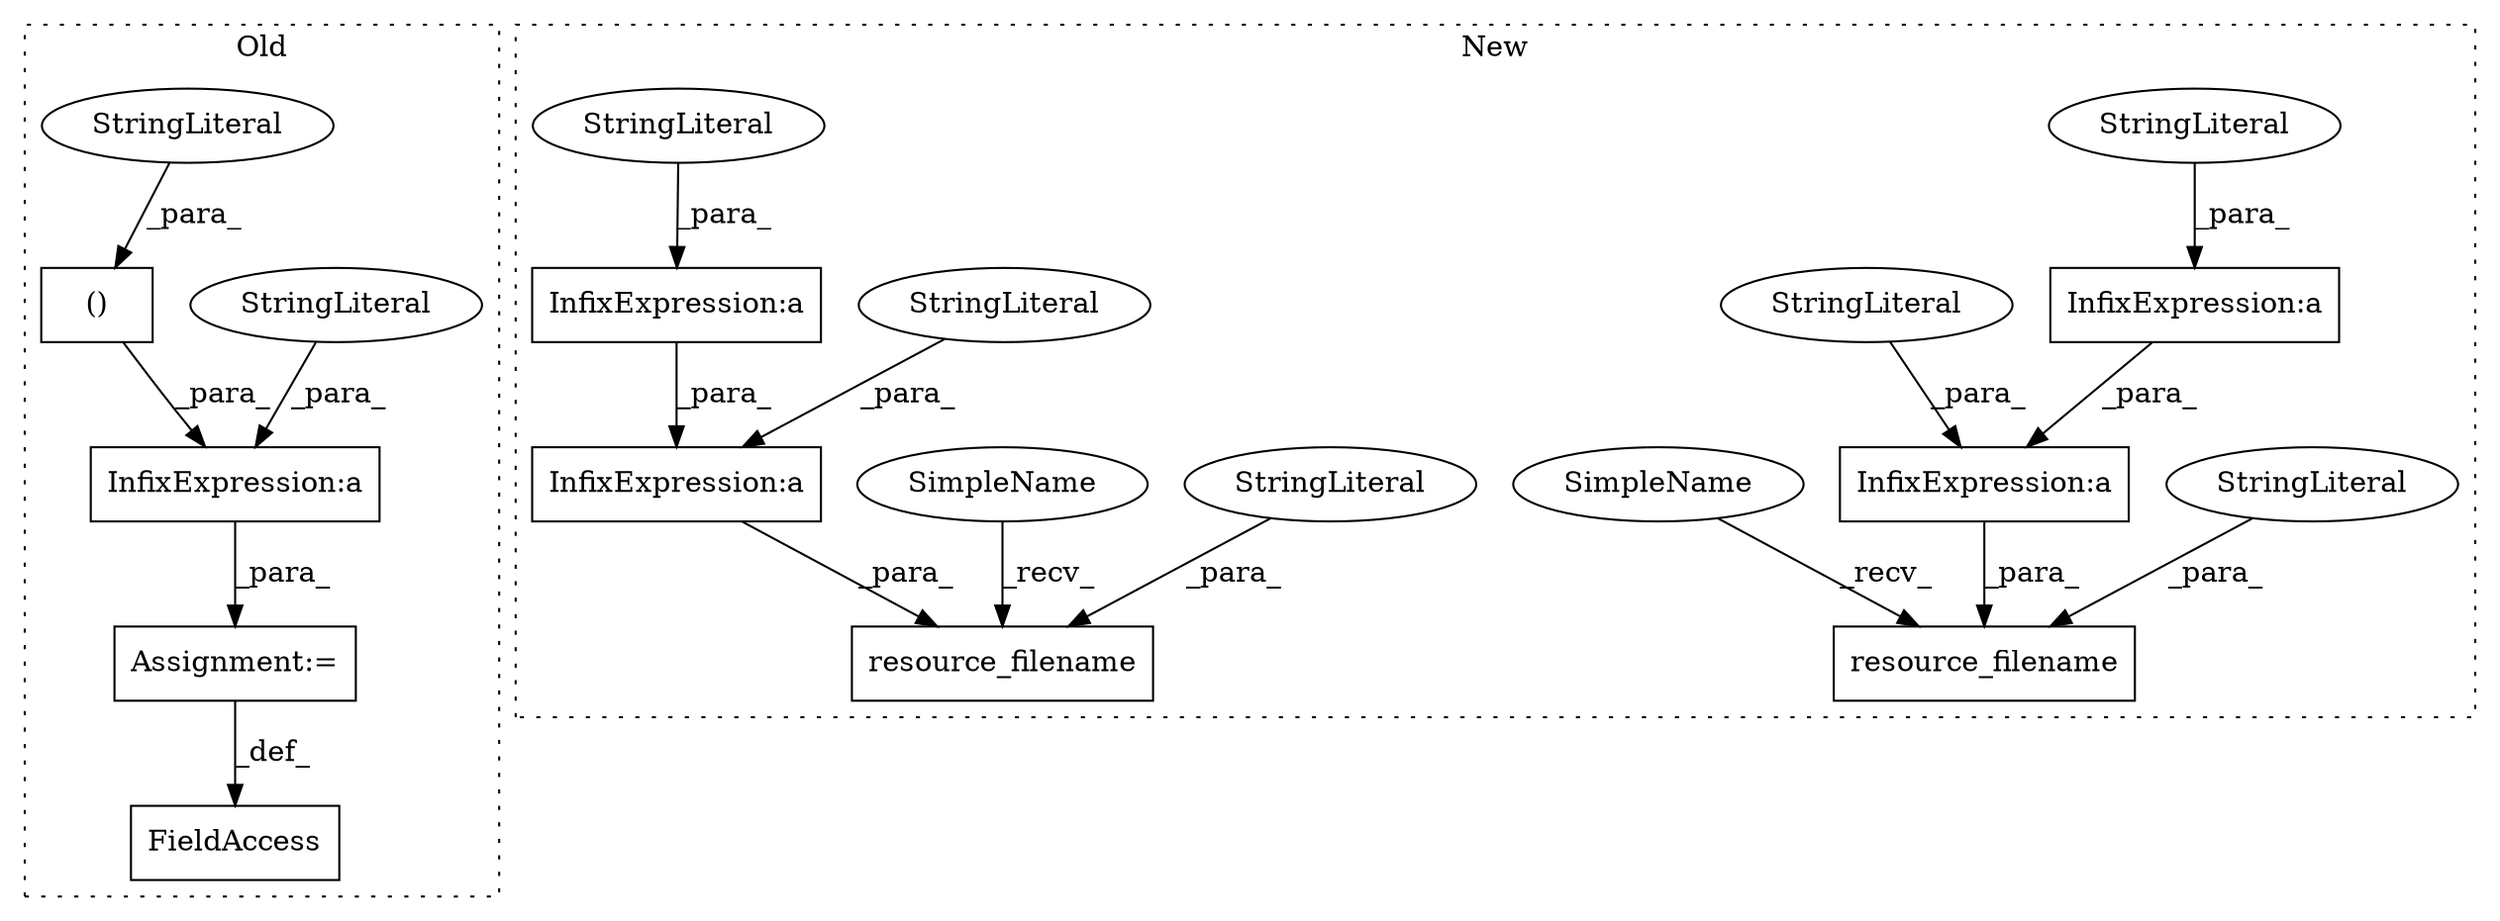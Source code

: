 digraph G {
subgraph cluster0 {
1 [label="()" a="106" s="17139" l="54" shape="box"];
3 [label="InfixExpression:a" a="27" s="17131" l="8" shape="box"];
9 [label="FieldAccess" a="22" s="17103" l="20" shape="box"];
10 [label="StringLiteral" a="45" s="17125" l="6" shape="ellipse"];
12 [label="Assignment:=" a="7" s="17123" l="1" shape="box"];
14 [label="StringLiteral" a="45" s="17158" l="35" shape="ellipse"];
label = "Old";
style="dotted";
}
subgraph cluster1 {
2 [label="resource_filename" a="32" s="16443,16517" l="18,1" shape="box"];
4 [label="InfixExpression:a" a="27" s="16505" l="3" shape="box"];
5 [label="InfixExpression:a" a="27" s="16493" l="3" shape="box"];
6 [label="resource_filename" a="32" s="16680,16765" l="18,1" shape="box"];
7 [label="InfixExpression:a" a="27" s="16730" l="3" shape="box"];
8 [label="InfixExpression:a" a="27" s="16742" l="3" shape="box"];
11 [label="StringLiteral" a="45" s="16508" l="9" shape="ellipse"];
13 [label="StringLiteral" a="45" s="16698" l="8" shape="ellipse"];
15 [label="StringLiteral" a="45" s="16708" l="22" shape="ellipse"];
16 [label="StringLiteral" a="45" s="16745" l="20" shape="ellipse"];
17 [label="StringLiteral" a="45" s="16471" l="22" shape="ellipse"];
18 [label="StringLiteral" a="45" s="16461" l="8" shape="ellipse"];
19 [label="SimpleName" a="42" s="16429" l="13" shape="ellipse"];
20 [label="SimpleName" a="42" s="16666" l="13" shape="ellipse"];
label = "New";
style="dotted";
}
1 -> 3 [label="_para_"];
3 -> 12 [label="_para_"];
4 -> 2 [label="_para_"];
5 -> 4 [label="_para_"];
7 -> 8 [label="_para_"];
8 -> 6 [label="_para_"];
10 -> 3 [label="_para_"];
11 -> 4 [label="_para_"];
12 -> 9 [label="_def_"];
13 -> 6 [label="_para_"];
14 -> 1 [label="_para_"];
15 -> 7 [label="_para_"];
16 -> 8 [label="_para_"];
17 -> 5 [label="_para_"];
18 -> 2 [label="_para_"];
19 -> 2 [label="_recv_"];
20 -> 6 [label="_recv_"];
}
